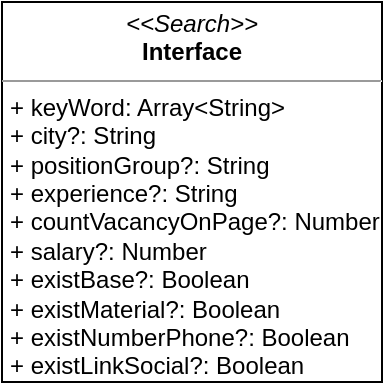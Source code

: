 <mxfile version="14.7.0" type="device"><diagram id="R2lEEEUBdFMjLlhIrx00" name="Page-1"><mxGraphModel dx="981" dy="537" grid="1" gridSize="10" guides="1" tooltips="1" connect="1" arrows="1" fold="1" page="1" pageScale="1" pageWidth="850" pageHeight="1100" math="0" shadow="0" extFonts="Permanent Marker^https://fonts.googleapis.com/css?family=Permanent+Marker"><root><mxCell id="0"/><mxCell id="1" parent="0"/><mxCell id="5Ar268vNmDRx4CoxnTVe-1" value="&lt;p style=&quot;margin: 0px ; margin-top: 4px ; text-align: center&quot;&gt;&lt;i&gt;&amp;lt;&amp;lt;Search&amp;gt;&amp;gt;&lt;/i&gt;&lt;br&gt;&lt;b&gt;Interface&lt;/b&gt;&lt;/p&gt;&lt;hr size=&quot;1&quot;&gt;&lt;p style=&quot;margin: 0px ; margin-left: 4px&quot;&gt;+ keyWord: Array&amp;lt;String&amp;gt;&lt;/p&gt;&lt;p style=&quot;margin: 0px ; margin-left: 4px&quot;&gt;+ city?: String&lt;/p&gt;&lt;p style=&quot;margin: 0px ; margin-left: 4px&quot;&gt;+ positionGroup?: String&lt;/p&gt;&lt;p style=&quot;margin: 0px ; margin-left: 4px&quot;&gt;+ experience?: String&lt;/p&gt;&lt;p style=&quot;margin: 0px ; margin-left: 4px&quot;&gt;+ countVacancyOnPage?: Number&lt;/p&gt;&lt;p style=&quot;margin: 0px ; margin-left: 4px&quot;&gt;+ salary?: Number&lt;/p&gt;&lt;p style=&quot;margin: 0px ; margin-left: 4px&quot;&gt;+ existBase?: Boolean&amp;nbsp;&lt;/p&gt;&lt;p style=&quot;margin: 0px ; margin-left: 4px&quot;&gt;+ existMaterial?: Boolean&lt;/p&gt;&lt;p style=&quot;margin: 0px ; margin-left: 4px&quot;&gt;+ existNumberPhone?: Boolean&lt;/p&gt;&lt;p style=&quot;margin: 0px ; margin-left: 4px&quot;&gt;+ existLinkSocial?: Boolean&lt;/p&gt;" style="verticalAlign=top;align=left;overflow=fill;fontSize=12;fontFamily=Helvetica;html=1;" parent="1" vertex="1"><mxGeometry x="140" y="110" width="190" height="190" as="geometry"/></mxCell></root></mxGraphModel></diagram></mxfile>